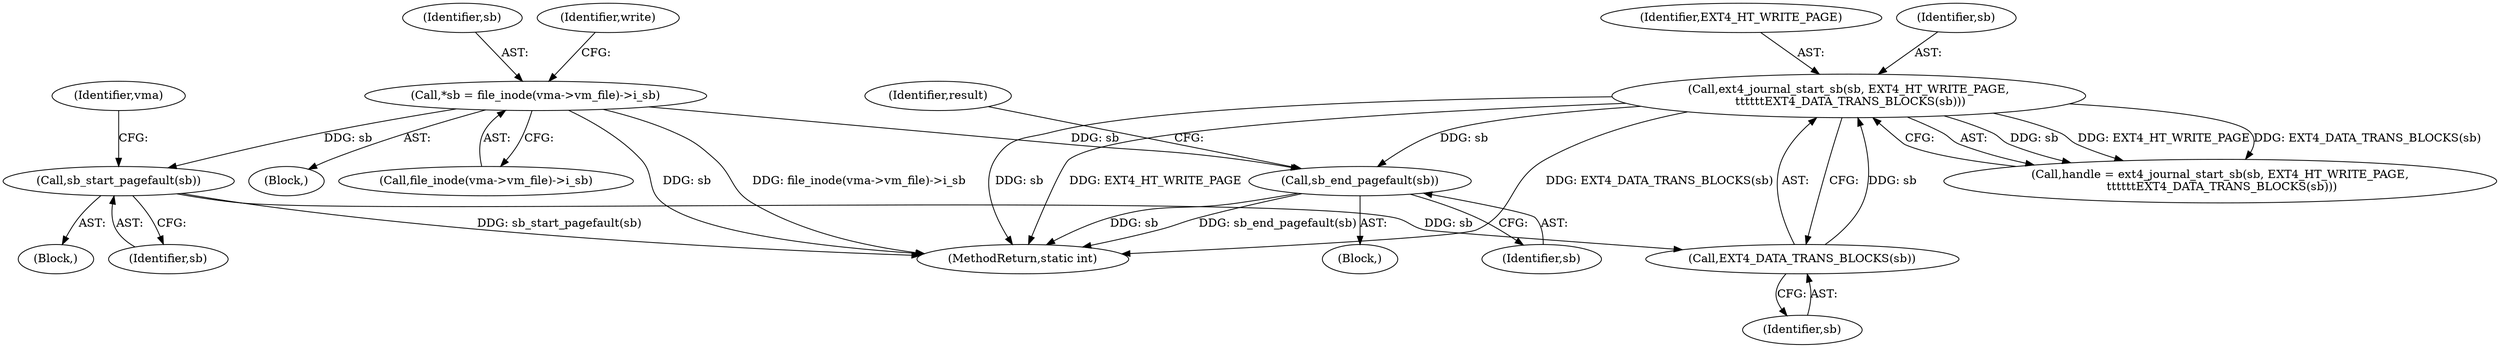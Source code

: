 digraph "1_linux_ea3d7209ca01da209cda6f0dea8be9cc4b7a933b_2@pointer" {
"1000165" [label="(Call,sb_end_pagefault(sb))"];
"1000137" [label="(Call,ext4_journal_start_sb(sb, EXT4_HT_WRITE_PAGE,\n \t\t\t\t\t\tEXT4_DATA_TRANS_BLOCKS(sb)))"];
"1000140" [label="(Call,EXT4_DATA_TRANS_BLOCKS(sb))"];
"1000129" [label="(Call,sb_start_pagefault(sb))"];
"1000110" [label="(Call,*sb = file_inode(vma->vm_file)->i_sb)"];
"1000168" [label="(Identifier,result)"];
"1000169" [label="(MethodReturn,static int)"];
"1000135" [label="(Call,handle = ext4_journal_start_sb(sb, EXT4_HT_WRITE_PAGE,\n \t\t\t\t\t\tEXT4_DATA_TRANS_BLOCKS(sb)))"];
"1000141" [label="(Identifier,sb)"];
"1000128" [label="(Block,)"];
"1000111" [label="(Identifier,sb)"];
"1000139" [label="(Identifier,EXT4_HT_WRITE_PAGE)"];
"1000138" [label="(Identifier,sb)"];
"1000120" [label="(Identifier,write)"];
"1000158" [label="(Block,)"];
"1000133" [label="(Identifier,vma)"];
"1000166" [label="(Identifier,sb)"];
"1000130" [label="(Identifier,sb)"];
"1000103" [label="(Block,)"];
"1000129" [label="(Call,sb_start_pagefault(sb))"];
"1000137" [label="(Call,ext4_journal_start_sb(sb, EXT4_HT_WRITE_PAGE,\n \t\t\t\t\t\tEXT4_DATA_TRANS_BLOCKS(sb)))"];
"1000110" [label="(Call,*sb = file_inode(vma->vm_file)->i_sb)"];
"1000112" [label="(Call,file_inode(vma->vm_file)->i_sb)"];
"1000140" [label="(Call,EXT4_DATA_TRANS_BLOCKS(sb))"];
"1000165" [label="(Call,sb_end_pagefault(sb))"];
"1000165" -> "1000158"  [label="AST: "];
"1000165" -> "1000166"  [label="CFG: "];
"1000166" -> "1000165"  [label="AST: "];
"1000168" -> "1000165"  [label="CFG: "];
"1000165" -> "1000169"  [label="DDG: sb"];
"1000165" -> "1000169"  [label="DDG: sb_end_pagefault(sb)"];
"1000137" -> "1000165"  [label="DDG: sb"];
"1000110" -> "1000165"  [label="DDG: sb"];
"1000137" -> "1000135"  [label="AST: "];
"1000137" -> "1000140"  [label="CFG: "];
"1000138" -> "1000137"  [label="AST: "];
"1000139" -> "1000137"  [label="AST: "];
"1000140" -> "1000137"  [label="AST: "];
"1000135" -> "1000137"  [label="CFG: "];
"1000137" -> "1000169"  [label="DDG: sb"];
"1000137" -> "1000169"  [label="DDG: EXT4_HT_WRITE_PAGE"];
"1000137" -> "1000169"  [label="DDG: EXT4_DATA_TRANS_BLOCKS(sb)"];
"1000137" -> "1000135"  [label="DDG: sb"];
"1000137" -> "1000135"  [label="DDG: EXT4_HT_WRITE_PAGE"];
"1000137" -> "1000135"  [label="DDG: EXT4_DATA_TRANS_BLOCKS(sb)"];
"1000140" -> "1000137"  [label="DDG: sb"];
"1000140" -> "1000141"  [label="CFG: "];
"1000141" -> "1000140"  [label="AST: "];
"1000129" -> "1000140"  [label="DDG: sb"];
"1000129" -> "1000128"  [label="AST: "];
"1000129" -> "1000130"  [label="CFG: "];
"1000130" -> "1000129"  [label="AST: "];
"1000133" -> "1000129"  [label="CFG: "];
"1000129" -> "1000169"  [label="DDG: sb_start_pagefault(sb)"];
"1000110" -> "1000129"  [label="DDG: sb"];
"1000110" -> "1000103"  [label="AST: "];
"1000110" -> "1000112"  [label="CFG: "];
"1000111" -> "1000110"  [label="AST: "];
"1000112" -> "1000110"  [label="AST: "];
"1000120" -> "1000110"  [label="CFG: "];
"1000110" -> "1000169"  [label="DDG: file_inode(vma->vm_file)->i_sb"];
"1000110" -> "1000169"  [label="DDG: sb"];
}
